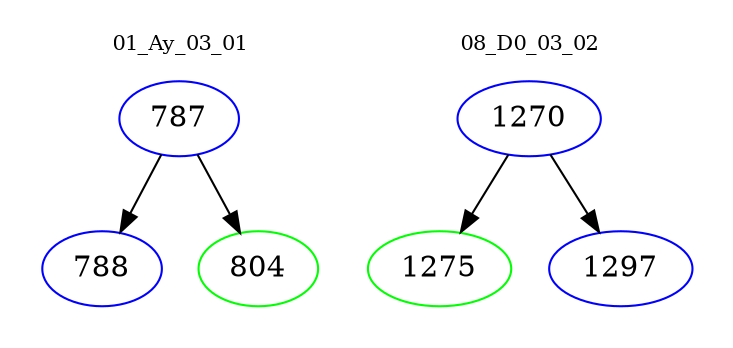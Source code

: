 digraph{
subgraph cluster_0 {
color = white
label = "01_Ay_03_01";
fontsize=10;
T0_787 [label="787", color="blue"]
T0_787 -> T0_788 [color="black"]
T0_788 [label="788", color="blue"]
T0_787 -> T0_804 [color="black"]
T0_804 [label="804", color="green"]
}
subgraph cluster_1 {
color = white
label = "08_D0_03_02";
fontsize=10;
T1_1270 [label="1270", color="blue"]
T1_1270 -> T1_1275 [color="black"]
T1_1275 [label="1275", color="green"]
T1_1270 -> T1_1297 [color="black"]
T1_1297 [label="1297", color="blue"]
}
}
